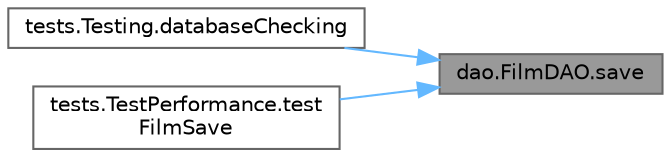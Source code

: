 digraph "dao.FilmDAO.save"
{
 // LATEX_PDF_SIZE
  bgcolor="transparent";
  edge [fontname=Helvetica,fontsize=10,labelfontname=Helvetica,labelfontsize=10];
  node [fontname=Helvetica,fontsize=10,shape=box,height=0.2,width=0.4];
  rankdir="RL";
  Node1 [label="dao.FilmDAO.save",height=0.2,width=0.4,color="gray40", fillcolor="grey60", style="filled", fontcolor="black",tooltip=" "];
  Node1 -> Node2 [dir="back",color="steelblue1",style="solid"];
  Node2 [label="tests.Testing.databaseChecking",height=0.2,width=0.4,color="grey40", fillcolor="white", style="filled",URL="$classtests_1_1_testing.html#a3c576254d1835b3895f3df14e8dbc0c2",tooltip=" "];
  Node1 -> Node3 [dir="back",color="steelblue1",style="solid"];
  Node3 [label="tests.TestPerformance.test\lFilmSave",height=0.2,width=0.4,color="grey40", fillcolor="white", style="filled",URL="$classtests_1_1_test_performance.html#adb1f7658fc2d353aaf16b7b3d9e61e9c",tooltip=" "];
}
